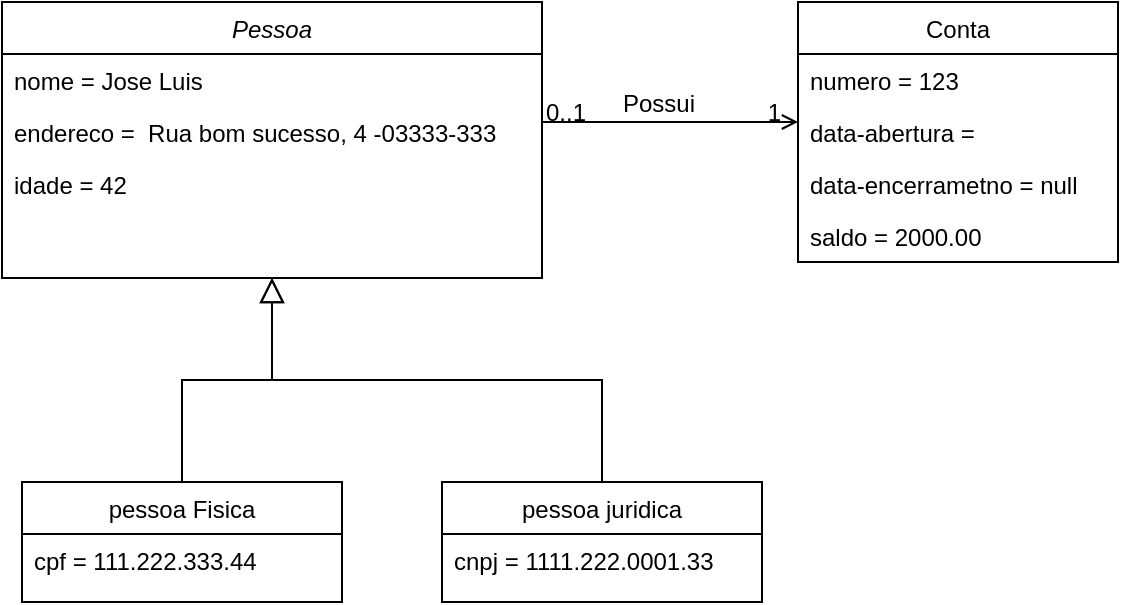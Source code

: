 <mxfile version="16.2.4" type="github">
  <diagram id="XAe0nBacMQVuoF6u2rTv" name="Page-1">
    <mxGraphModel dx="1422" dy="772" grid="1" gridSize="10" guides="1" tooltips="1" connect="1" arrows="1" fold="1" page="1" pageScale="1" pageWidth="850" pageHeight="1100" math="0" shadow="0">
      <root>
        <mxCell id="0" />
        <mxCell id="1" parent="0" />
        <mxCell id="Gw4gP5bvs7lwl1P8PLEH-1" value="Pessoa" style="swimlane;fontStyle=2;align=center;verticalAlign=top;childLayout=stackLayout;horizontal=1;startSize=26;horizontalStack=0;resizeParent=1;resizeLast=0;collapsible=1;marginBottom=0;rounded=0;shadow=0;strokeWidth=1;" vertex="1" parent="1">
          <mxGeometry x="110" y="120" width="270" height="138" as="geometry">
            <mxRectangle x="230" y="140" width="160" height="26" as="alternateBounds" />
          </mxGeometry>
        </mxCell>
        <mxCell id="Gw4gP5bvs7lwl1P8PLEH-2" value="nome = Jose Luis" style="text;align=left;verticalAlign=top;spacingLeft=4;spacingRight=4;overflow=hidden;rotatable=0;points=[[0,0.5],[1,0.5]];portConstraint=eastwest;" vertex="1" parent="Gw4gP5bvs7lwl1P8PLEH-1">
          <mxGeometry y="26" width="270" height="26" as="geometry" />
        </mxCell>
        <mxCell id="Gw4gP5bvs7lwl1P8PLEH-3" value="endereco =  Rua bom sucesso, 4 -03333-333" style="text;align=left;verticalAlign=top;spacingLeft=4;spacingRight=4;overflow=hidden;rotatable=0;points=[[0,0.5],[1,0.5]];portConstraint=eastwest;rounded=0;shadow=0;html=0;" vertex="1" parent="Gw4gP5bvs7lwl1P8PLEH-1">
          <mxGeometry y="52" width="270" height="26" as="geometry" />
        </mxCell>
        <mxCell id="Gw4gP5bvs7lwl1P8PLEH-4" value="idade = 42" style="text;align=left;verticalAlign=top;spacingLeft=4;spacingRight=4;overflow=hidden;rotatable=0;points=[[0,0.5],[1,0.5]];portConstraint=eastwest;rounded=0;shadow=0;html=0;" vertex="1" parent="Gw4gP5bvs7lwl1P8PLEH-1">
          <mxGeometry y="78" width="270" height="26" as="geometry" />
        </mxCell>
        <mxCell id="Gw4gP5bvs7lwl1P8PLEH-7" value="pessoa Fisica" style="swimlane;fontStyle=0;align=center;verticalAlign=top;childLayout=stackLayout;horizontal=1;startSize=26;horizontalStack=0;resizeParent=1;resizeLast=0;collapsible=1;marginBottom=0;rounded=0;shadow=0;strokeWidth=1;" vertex="1" parent="1">
          <mxGeometry x="120" y="360" width="160" height="60" as="geometry">
            <mxRectangle x="130" y="380" width="160" height="26" as="alternateBounds" />
          </mxGeometry>
        </mxCell>
        <mxCell id="Gw4gP5bvs7lwl1P8PLEH-8" value="cpf = 111.222.333.44" style="text;align=left;verticalAlign=top;spacingLeft=4;spacingRight=4;overflow=hidden;rotatable=0;points=[[0,0.5],[1,0.5]];portConstraint=eastwest;" vertex="1" parent="Gw4gP5bvs7lwl1P8PLEH-7">
          <mxGeometry y="26" width="160" height="26" as="geometry" />
        </mxCell>
        <mxCell id="Gw4gP5bvs7lwl1P8PLEH-13" value="" style="endArrow=block;endSize=10;endFill=0;shadow=0;strokeWidth=1;rounded=0;edgeStyle=elbowEdgeStyle;elbow=vertical;" edge="1" parent="1" source="Gw4gP5bvs7lwl1P8PLEH-7" target="Gw4gP5bvs7lwl1P8PLEH-1">
          <mxGeometry width="160" relative="1" as="geometry">
            <mxPoint x="200" y="203" as="sourcePoint" />
            <mxPoint x="200" y="203" as="targetPoint" />
          </mxGeometry>
        </mxCell>
        <mxCell id="Gw4gP5bvs7lwl1P8PLEH-14" value="pessoa juridica" style="swimlane;fontStyle=0;align=center;verticalAlign=top;childLayout=stackLayout;horizontal=1;startSize=26;horizontalStack=0;resizeParent=1;resizeLast=0;collapsible=1;marginBottom=0;rounded=0;shadow=0;strokeWidth=1;" vertex="1" parent="1">
          <mxGeometry x="330" y="360" width="160" height="60" as="geometry">
            <mxRectangle x="340" y="380" width="170" height="26" as="alternateBounds" />
          </mxGeometry>
        </mxCell>
        <mxCell id="Gw4gP5bvs7lwl1P8PLEH-15" value="cnpj = 1111.222.0001.33" style="text;align=left;verticalAlign=top;spacingLeft=4;spacingRight=4;overflow=hidden;rotatable=0;points=[[0,0.5],[1,0.5]];portConstraint=eastwest;" vertex="1" parent="Gw4gP5bvs7lwl1P8PLEH-14">
          <mxGeometry y="26" width="160" height="26" as="geometry" />
        </mxCell>
        <mxCell id="Gw4gP5bvs7lwl1P8PLEH-17" value="" style="endArrow=block;endSize=10;endFill=0;shadow=0;strokeWidth=1;rounded=0;edgeStyle=elbowEdgeStyle;elbow=vertical;" edge="1" parent="1" source="Gw4gP5bvs7lwl1P8PLEH-14" target="Gw4gP5bvs7lwl1P8PLEH-1">
          <mxGeometry width="160" relative="1" as="geometry">
            <mxPoint x="210" y="373" as="sourcePoint" />
            <mxPoint x="310" y="271" as="targetPoint" />
          </mxGeometry>
        </mxCell>
        <mxCell id="Gw4gP5bvs7lwl1P8PLEH-18" value="Conta" style="swimlane;fontStyle=0;align=center;verticalAlign=top;childLayout=stackLayout;horizontal=1;startSize=26;horizontalStack=0;resizeParent=1;resizeLast=0;collapsible=1;marginBottom=0;rounded=0;shadow=0;strokeWidth=1;" vertex="1" parent="1">
          <mxGeometry x="508" y="120" width="160" height="130" as="geometry">
            <mxRectangle x="550" y="140" width="160" height="26" as="alternateBounds" />
          </mxGeometry>
        </mxCell>
        <mxCell id="Gw4gP5bvs7lwl1P8PLEH-19" value="numero = 123" style="text;align=left;verticalAlign=top;spacingLeft=4;spacingRight=4;overflow=hidden;rotatable=0;points=[[0,0.5],[1,0.5]];portConstraint=eastwest;" vertex="1" parent="Gw4gP5bvs7lwl1P8PLEH-18">
          <mxGeometry y="26" width="160" height="26" as="geometry" />
        </mxCell>
        <mxCell id="Gw4gP5bvs7lwl1P8PLEH-20" value="data-abertura = " style="text;align=left;verticalAlign=top;spacingLeft=4;spacingRight=4;overflow=hidden;rotatable=0;points=[[0,0.5],[1,0.5]];portConstraint=eastwest;rounded=0;shadow=0;html=0;" vertex="1" parent="Gw4gP5bvs7lwl1P8PLEH-18">
          <mxGeometry y="52" width="160" height="26" as="geometry" />
        </mxCell>
        <mxCell id="Gw4gP5bvs7lwl1P8PLEH-21" value="data-encerrametno = null" style="text;align=left;verticalAlign=top;spacingLeft=4;spacingRight=4;overflow=hidden;rotatable=0;points=[[0,0.5],[1,0.5]];portConstraint=eastwest;rounded=0;shadow=0;html=0;" vertex="1" parent="Gw4gP5bvs7lwl1P8PLEH-18">
          <mxGeometry y="78" width="160" height="26" as="geometry" />
        </mxCell>
        <mxCell id="Gw4gP5bvs7lwl1P8PLEH-22" value="saldo = 2000.00" style="text;align=left;verticalAlign=top;spacingLeft=4;spacingRight=4;overflow=hidden;rotatable=0;points=[[0,0.5],[1,0.5]];portConstraint=eastwest;rounded=0;shadow=0;html=0;" vertex="1" parent="Gw4gP5bvs7lwl1P8PLEH-18">
          <mxGeometry y="104" width="160" height="26" as="geometry" />
        </mxCell>
        <mxCell id="Gw4gP5bvs7lwl1P8PLEH-27" value="" style="endArrow=open;shadow=0;strokeWidth=1;rounded=0;endFill=1;edgeStyle=elbowEdgeStyle;elbow=vertical;" edge="1" parent="1" source="Gw4gP5bvs7lwl1P8PLEH-1" target="Gw4gP5bvs7lwl1P8PLEH-18">
          <mxGeometry x="0.5" y="41" relative="1" as="geometry">
            <mxPoint x="380" y="192" as="sourcePoint" />
            <mxPoint x="540" y="192" as="targetPoint" />
            <mxPoint x="-40" y="32" as="offset" />
            <Array as="points">
              <mxPoint x="440" y="180" />
            </Array>
          </mxGeometry>
        </mxCell>
        <mxCell id="Gw4gP5bvs7lwl1P8PLEH-28" value="0..1" style="resizable=0;align=left;verticalAlign=bottom;labelBackgroundColor=none;fontSize=12;" connectable="0" vertex="1" parent="Gw4gP5bvs7lwl1P8PLEH-27">
          <mxGeometry x="-1" relative="1" as="geometry">
            <mxPoint y="4" as="offset" />
          </mxGeometry>
        </mxCell>
        <mxCell id="Gw4gP5bvs7lwl1P8PLEH-29" value="1" style="resizable=0;align=right;verticalAlign=bottom;labelBackgroundColor=none;fontSize=12;" connectable="0" vertex="1" parent="Gw4gP5bvs7lwl1P8PLEH-27">
          <mxGeometry x="1" relative="1" as="geometry">
            <mxPoint x="-7" y="4" as="offset" />
          </mxGeometry>
        </mxCell>
        <mxCell id="Gw4gP5bvs7lwl1P8PLEH-30" value="Possui" style="text;html=1;resizable=0;points=[];;align=center;verticalAlign=middle;labelBackgroundColor=none;rounded=0;shadow=0;strokeWidth=1;fontSize=12;" vertex="1" connectable="0" parent="Gw4gP5bvs7lwl1P8PLEH-27">
          <mxGeometry x="0.5" y="49" relative="1" as="geometry">
            <mxPoint x="-38" y="40" as="offset" />
          </mxGeometry>
        </mxCell>
      </root>
    </mxGraphModel>
  </diagram>
</mxfile>
